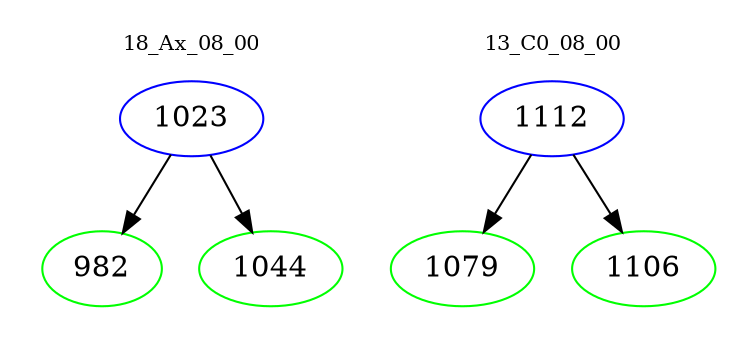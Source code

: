 digraph{
subgraph cluster_0 {
color = white
label = "18_Ax_08_00";
fontsize=10;
T0_1023 [label="1023", color="blue"]
T0_1023 -> T0_982 [color="black"]
T0_982 [label="982", color="green"]
T0_1023 -> T0_1044 [color="black"]
T0_1044 [label="1044", color="green"]
}
subgraph cluster_1 {
color = white
label = "13_C0_08_00";
fontsize=10;
T1_1112 [label="1112", color="blue"]
T1_1112 -> T1_1079 [color="black"]
T1_1079 [label="1079", color="green"]
T1_1112 -> T1_1106 [color="black"]
T1_1106 [label="1106", color="green"]
}
}
